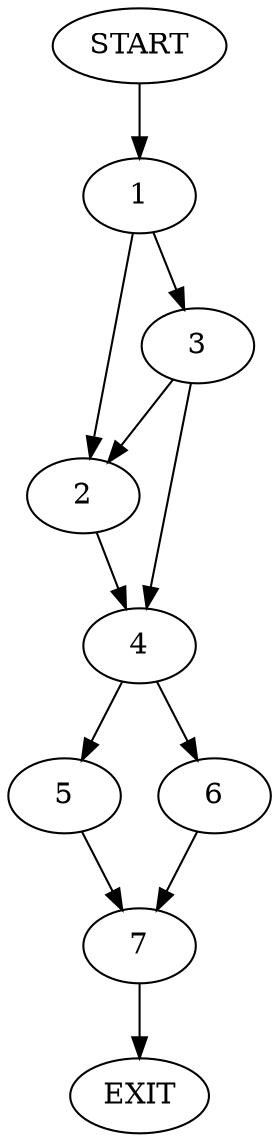 digraph {
0 [label="START"]
8 [label="EXIT"]
0 -> 1
1 -> 2
1 -> 3
3 -> 4
3 -> 2
2 -> 4
4 -> 5
4 -> 6
5 -> 7
6 -> 7
7 -> 8
}
